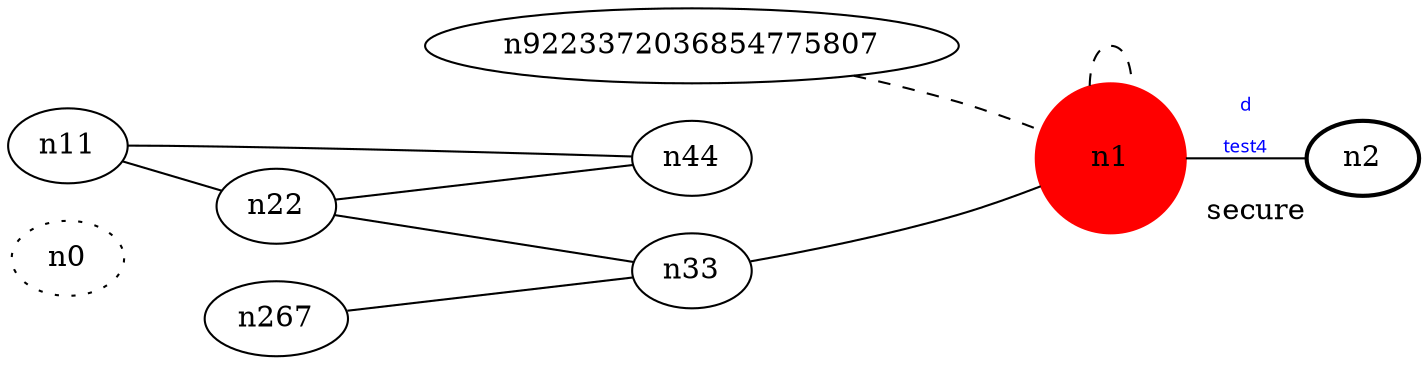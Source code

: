 graph test4 {
	rankdir=LR;
	fontcolor=blue; /* c0; c128; c0 -- c1 */
	n0 [style=dotted, fillcolor="#123456"]; // c2; c-1; c2 -- c3
	n1 [height=1, width=1, color=red, style=filled];
	n2 [style=bold, xlabel="secure"];
	n9223372036854775807 -- n1 -- n1[style=dashed];
	n1 -- n2 [fontname="comic sans", label="d\n\l\G", fontcolor=blue, fontsize=9];
	n11 -- n22;
	n267 -- n33;
	n11 -- n44;
	n22 -- n33;
	n22 -- n44;
	n33 -- n1;
}
